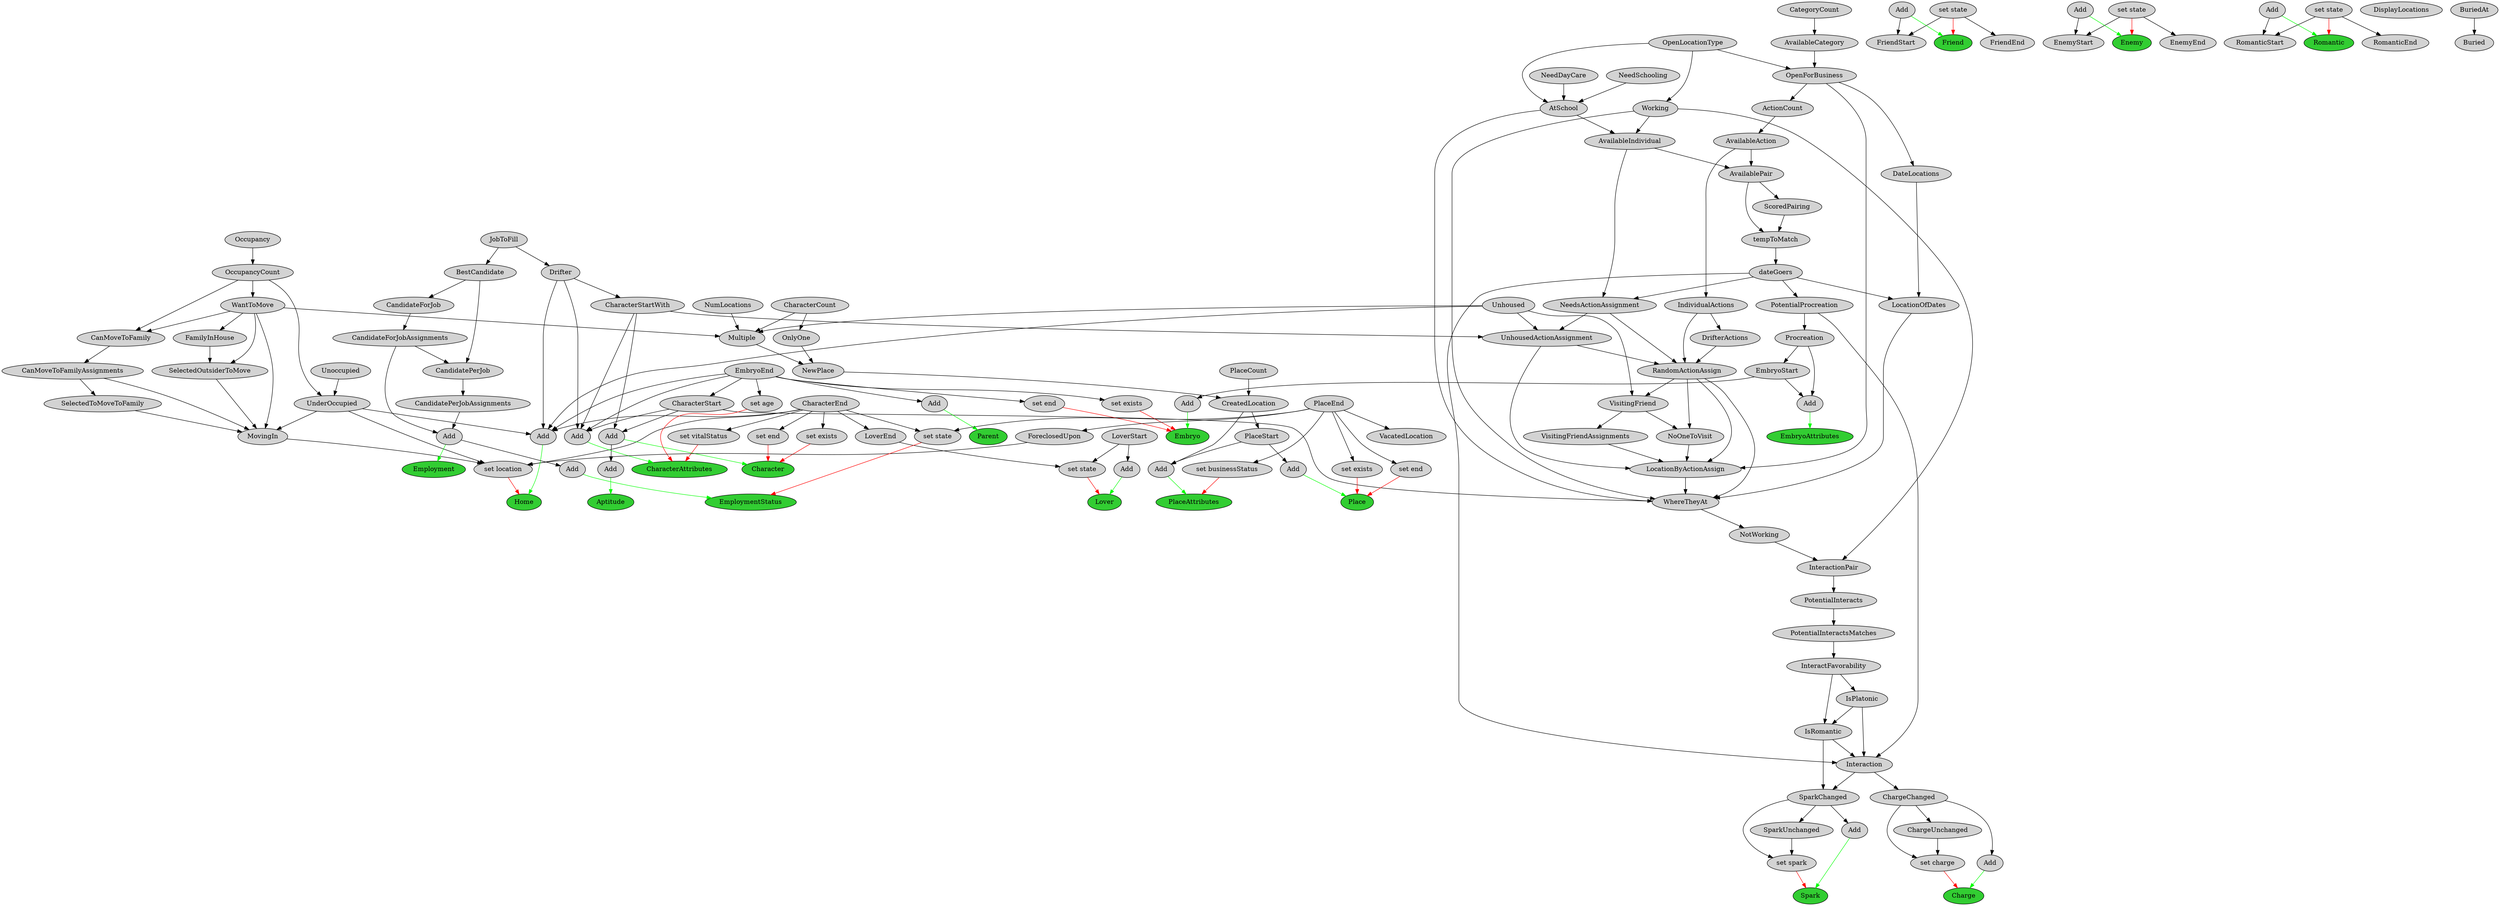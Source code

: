 digraph {
splines=true
node [ style="filled"]
v0 [ label = "Character" fillcolor="limegreen"];
v1 [ label = "set end"];
v2 [ label = "CharacterEnd" rank="min"];
v3 [ label = "set exists"];
v4 [ label = "Add"];
v5 [ label = "CharacterStart"];
v6 [ label = "EmbryoEnd" rank="min"];
v7 [ label = "CharacterStartWith"];
v8 [ label = "Drifter"];
v9 [ label = "JobToFill" rank="min"];
v10 [ label = "CharacterAttributes" fillcolor="limegreen"];
v11 [ label = "set vitalStatus"];
v12 [ label = "set age"];
v13 [ label = "Add"];
v14 [ label = "CharacterCount" rank="min"];
v15 [ label = "Aptitude" fillcolor="limegreen"];
v16 [ label = "Add"];
v17 [ label = "Charge" fillcolor="limegreen"];
v18 [ label = "set charge"];
v19 [ label = "ChargeChanged"];
v20 [ label = "Interaction"];
v21 [ label = "IsPlatonic"];
v22 [ label = "InteractFavorability"];
v23 [ label = "PotentialInteractsMatches"];
v24 [ label = "PotentialInteracts"];
v25 [ label = "InteractionPair"];
v26 [ label = "NotWorking"];
v27 [ label = "WhereTheyAt"];
v28 [ label = "AtSchool"];
v29 [ label = "OpenLocationType" rank="min"];
v30 [ label = "NeedDayCare" rank="min"];
v31 [ label = "NeedSchooling" rank="min"];
v32 [ label = "Working"];
v33 [ label = "LocationOfDates"];
v34 [ label = "DateLocations"];
v35 [ label = "OpenForBusiness"];
v36 [ label = "AvailableCategory"];
v37 [ label = "CategoryCount" rank="min"];
v38 [ label = "dateGoers"];
v39 [ label = "tempToMatch"];
v40 [ label = "ScoredPairing"];
v41 [ label = "AvailablePair"];
v42 [ label = "AvailableAction"];
v43 [ label = "ActionCount"];
v44 [ label = "AvailableIndividual"];
v45 [ label = "RandomActionAssign"];
v46 [ label = "UnhousedActionAssignment"];
v47 [ label = "NeedsActionAssignment"];
v48 [ label = "Unhoused" rank="min"];
v49 [ label = "IndividualActions"];
v50 [ label = "DrifterActions"];
v51 [ label = "LocationByActionAssign"];
v52 [ label = "NoOneToVisit"];
v53 [ label = "VisitingFriend"];
v54 [ label = "VisitingFriendAssignments"];
v55 [ label = "IsRomantic"];
v56 [ label = "PotentialProcreation"];
v57 [ label = "ChargeUnchanged"];
v58 [ label = "Add"];
v59 [ label = "Friend" fillcolor="limegreen"];
v60 [ label = "set state" rank="min"];
v61 [ label = "Add" rank="min"];
v62 [ label = "FriendStart"];
v63 [ label = "FriendEnd"];
v64 [ label = "Enemy" fillcolor="limegreen"];
v65 [ label = "set state" rank="min"];
v66 [ label = "Add" rank="min"];
v67 [ label = "EnemyStart"];
v68 [ label = "EnemyEnd"];
v69 [ label = "Spark" fillcolor="limegreen"];
v70 [ label = "set spark"];
v71 [ label = "SparkChanged"];
v72 [ label = "SparkUnchanged"];
v73 [ label = "Add"];
v74 [ label = "Romantic" fillcolor="limegreen"];
v75 [ label = "set state" rank="min"];
v76 [ label = "Add" rank="min"];
v77 [ label = "RomanticStart"];
v78 [ label = "RomanticEnd"];
v79 [ label = "Lover" fillcolor="limegreen"];
v80 [ label = "set state"];
v81 [ label = "LoverEnd"];
v82 [ label = "LoverStart" rank="min"];
v83 [ label = "Add"];
v84 [ label = "Parent" fillcolor="limegreen"];
v85 [ label = "Add"];
v86 [ label = "Embryo" fillcolor="limegreen"];
v87 [ label = "set end"];
v88 [ label = "set exists"];
v89 [ label = "Add"];
v90 [ label = "EmbryoStart"];
v91 [ label = "Procreation"];
v92 [ label = "EmbryoAttributes" fillcolor="limegreen"];
v93 [ label = "Add"];
v94 [ label = "Place" fillcolor="limegreen"];
v95 [ label = "set end"];
v96 [ label = "PlaceEnd" rank="min"];
v97 [ label = "set exists"];
v98 [ label = "Add"];
v99 [ label = "PlaceStart"];
v100 [ label = "CreatedLocation"];
v101 [ label = "NewPlace"];
v102 [ label = "OnlyOne"];
v103 [ label = "Multiple"];
v104 [ label = "WantToMove"];
v105 [ label = "OccupancyCount"];
v106 [ label = "Occupancy" rank="min"];
v107 [ label = "NumLocations" rank="min"];
v108 [ label = "PlaceCount" rank="min"];
v109 [ label = "PlaceAttributes" fillcolor="limegreen"];
v110 [ label = "set businessStatus"];
v111 [ label = "Add"];
v112 [ label = "VacatedLocation"];
v113 [ label = "DisplayLocations" rank="min"];
v114 [ label = "Home" fillcolor="limegreen"];
v115 [ label = "set location"];
v116 [ label = "UnderOccupied"];
v117 [ label = "Unoccupied" rank="min"];
v118 [ label = "ForeclosedUpon"];
v119 [ label = "MovingIn"];
v120 [ label = "SelectedToMoveToFamily"];
v121 [ label = "CanMoveToFamilyAssignments"];
v122 [ label = "CanMoveToFamily"];
v123 [ label = "SelectedOutsiderToMove"];
v124 [ label = "FamilyInHouse"];
v125 [ label = "Add"];
v126 [ label = "BuriedAt" rank="min"];
v127 [ label = "Buried"];
v128 [ label = "Employment" fillcolor="limegreen"];
v129 [ label = "Add"];
v130 [ label = "CandidatePerJobAssignments"];
v131 [ label = "CandidatePerJob"];
v132 [ label = "CandidateForJobAssignments"];
v133 [ label = "CandidateForJob"];
v134 [ label = "BestCandidate"];
v135 [ label = "EmploymentStatus" fillcolor="limegreen"];
v136 [ label = "set state"];
v137 [ label = "Add"];
v1 -> v0 [ color="red" ]
v2 -> v1
v3 -> v0 [ color="red" ]
v2 -> v3
v4 -> v0 [ color="green" ]
v5 -> v4
v6 -> v5
v7 -> v4
v8 -> v7
v9 -> v8
v11 -> v10 [ color="red" ]
v2 -> v11
v12 -> v10 [ color="red" ]
v6 -> v12
v13 -> v10 [ color="green" ]
v7 -> v13
v8 -> v13
v5 -> v13
v6 -> v13
v16 -> v15 [ color="green" ]
v4 -> v16
v18 -> v17 [ color="red" ]
v19 -> v18
v20 -> v19
v21 -> v20
v22 -> v21
v23 -> v22
v24 -> v23
v25 -> v24
v26 -> v25
v27 -> v26
v28 -> v27
v29 -> v28
v30 -> v28
v31 -> v28
v32 -> v27
v29 -> v32
v33 -> v27
v34 -> v33
v35 -> v34
v36 -> v35
v37 -> v36
v29 -> v35
v38 -> v33
v39 -> v38
v40 -> v39
v41 -> v40
v42 -> v41
v43 -> v42
v35 -> v43
v44 -> v41
v32 -> v44
v28 -> v44
v41 -> v39
v45 -> v27
v46 -> v45
v47 -> v46
v38 -> v47
v44 -> v47
v48 -> v46
v7 -> v46
v49 -> v45
v42 -> v49
v47 -> v45
v50 -> v45
v49 -> v50
v51 -> v27
v45 -> v51
v52 -> v51
v53 -> v52
v48 -> v53
v45 -> v53
v45 -> v52
v54 -> v51
v53 -> v54
v46 -> v51
v35 -> v51
v5 -> v27
v32 -> v25
v55 -> v20
v21 -> v55
v22 -> v55
v38 -> v20
v56 -> v20
v38 -> v56
v57 -> v18
v19 -> v57
v58 -> v17 [ color="green" ]
v19 -> v58
v60 -> v59 [ color="red" ]
v61 -> v59 [ color="green" ]
v61 -> v62
v60 -> v62
v60 -> v63
v65 -> v64 [ color="red" ]
v66 -> v64 [ color="green" ]
v66 -> v67
v65 -> v67
v65 -> v68
v70 -> v69 [ color="red" ]
v71 -> v70
v20 -> v71
v55 -> v71
v72 -> v70
v71 -> v72
v73 -> v69 [ color="green" ]
v71 -> v73
v75 -> v74 [ color="red" ]
v76 -> v74 [ color="green" ]
v76 -> v77
v75 -> v77
v75 -> v78
v80 -> v79 [ color="red" ]
v81 -> v80
v2 -> v81
v82 -> v80
v83 -> v79 [ color="green" ]
v82 -> v83
v85 -> v84 [ color="green" ]
v6 -> v85
v87 -> v86 [ color="red" ]
v6 -> v87
v88 -> v86 [ color="red" ]
v6 -> v88
v89 -> v86 [ color="green" ]
v90 -> v89
v91 -> v90
v56 -> v91
v93 -> v92 [ color="green" ]
v90 -> v93
v91 -> v93
v95 -> v94 [ color="red" ]
v96 -> v95
v97 -> v94 [ color="red" ]
v96 -> v97
v98 -> v94 [ color="green" ]
v99 -> v98
v100 -> v99
v101 -> v100
v102 -> v101
v14 -> v102
v103 -> v101
v104 -> v103
v105 -> v104
v106 -> v105
v48 -> v103
v107 -> v103
v14 -> v103
v108 -> v100
v110 -> v109 [ color="red" ]
v96 -> v110
v111 -> v109 [ color="green" ]
v99 -> v111
v100 -> v111
v96 -> v112
v115 -> v114 [ color="red" ]
v2 -> v115
v116 -> v115
v105 -> v116
v117 -> v116
v118 -> v115
v96 -> v118
v119 -> v115
v120 -> v119
v121 -> v120
v122 -> v121
v104 -> v122
v105 -> v122
v121 -> v119
v123 -> v119
v124 -> v123
v104 -> v124
v104 -> v123
v116 -> v119
v104 -> v119
v125 -> v114 [ color="green" ]
v6 -> v125
v116 -> v125
v8 -> v125
v48 -> v125
v2 -> v125
v126 -> v127
v129 -> v128 [ color="green" ]
v130 -> v129
v131 -> v130
v132 -> v131
v133 -> v132
v134 -> v133
v9 -> v134
v134 -> v131
v132 -> v129
v136 -> v135 [ color="red" ]
v2 -> v136
v96 -> v136
v137 -> v135 [ color="green" ]
v129 -> v137
}
